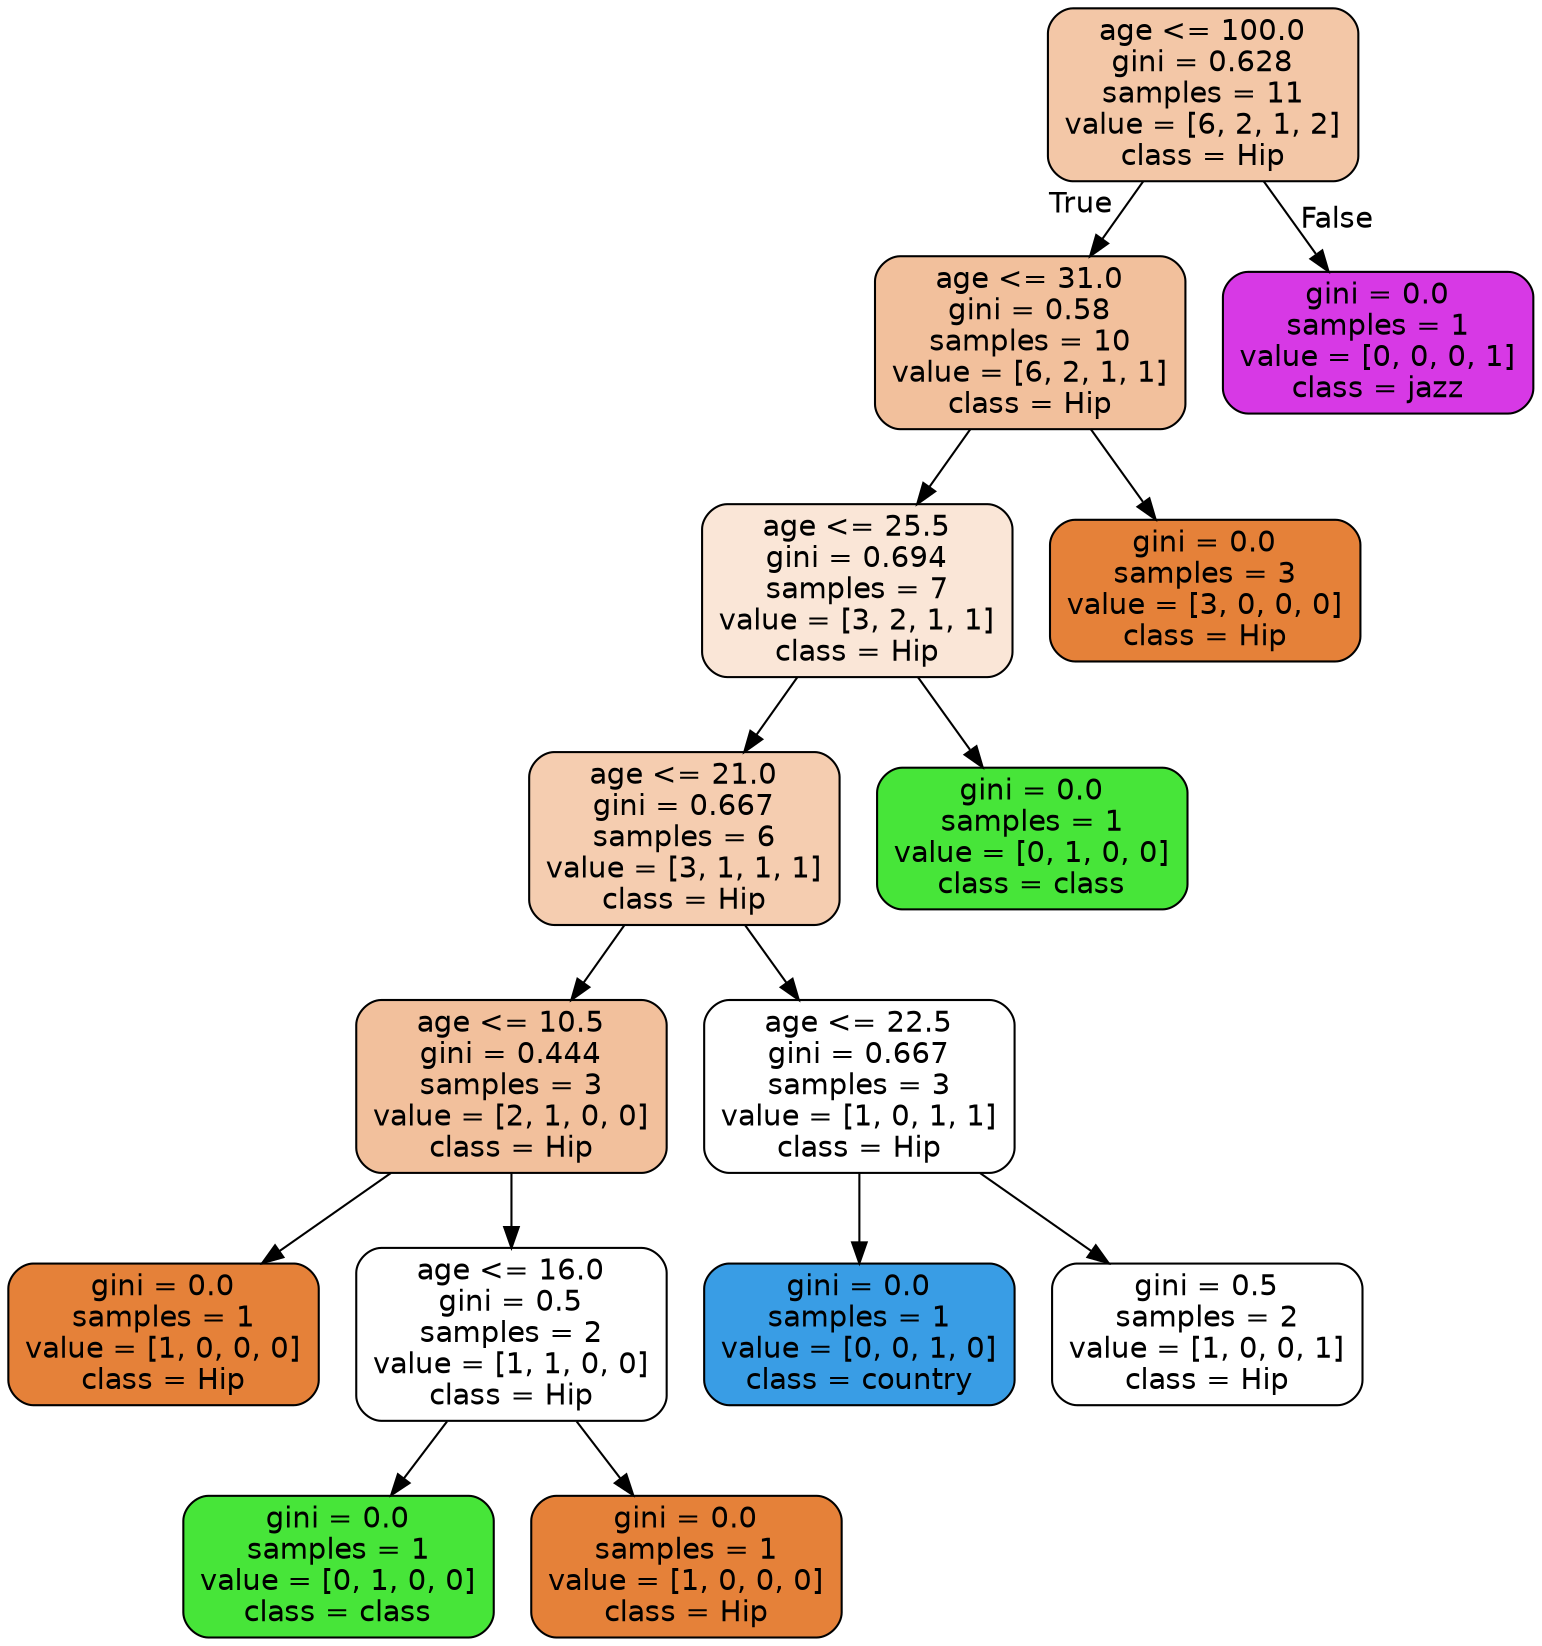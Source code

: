 digraph Tree {
node [shape=box, style="filled, rounded", color="black", fontname="helvetica"] ;
edge [fontname="helvetica"] ;
0 [label="age <= 100.0\ngini = 0.628\nsamples = 11\nvalue = [6, 2, 1, 2]\nclass = Hip", fillcolor="#f3c7a7"] ;
1 [label="age <= 31.0\ngini = 0.58\nsamples = 10\nvalue = [6, 2, 1, 1]\nclass = Hip", fillcolor="#f2c09c"] ;
0 -> 1 [labeldistance=2.5, labelangle=45, headlabel="True"] ;
2 [label="age <= 25.5\ngini = 0.694\nsamples = 7\nvalue = [3, 2, 1, 1]\nclass = Hip", fillcolor="#fae6d7"] ;
1 -> 2 ;
3 [label="age <= 21.0\ngini = 0.667\nsamples = 6\nvalue = [3, 1, 1, 1]\nclass = Hip", fillcolor="#f5cdb0"] ;
2 -> 3 ;
4 [label="age <= 10.5\ngini = 0.444\nsamples = 3\nvalue = [2, 1, 0, 0]\nclass = Hip", fillcolor="#f2c09c"] ;
3 -> 4 ;
5 [label="gini = 0.0\nsamples = 1\nvalue = [1, 0, 0, 0]\nclass = Hip", fillcolor="#e58139"] ;
4 -> 5 ;
6 [label="age <= 16.0\ngini = 0.5\nsamples = 2\nvalue = [1, 1, 0, 0]\nclass = Hip", fillcolor="#ffffff"] ;
4 -> 6 ;
7 [label="gini = 0.0\nsamples = 1\nvalue = [0, 1, 0, 0]\nclass = class", fillcolor="#47e539"] ;
6 -> 7 ;
8 [label="gini = 0.0\nsamples = 1\nvalue = [1, 0, 0, 0]\nclass = Hip", fillcolor="#e58139"] ;
6 -> 8 ;
9 [label="age <= 22.5\ngini = 0.667\nsamples = 3\nvalue = [1, 0, 1, 1]\nclass = Hip", fillcolor="#ffffff"] ;
3 -> 9 ;
10 [label="gini = 0.0\nsamples = 1\nvalue = [0, 0, 1, 0]\nclass = country", fillcolor="#399de5"] ;
9 -> 10 ;
11 [label="gini = 0.5\nsamples = 2\nvalue = [1, 0, 0, 1]\nclass = Hip", fillcolor="#ffffff"] ;
9 -> 11 ;
12 [label="gini = 0.0\nsamples = 1\nvalue = [0, 1, 0, 0]\nclass = class", fillcolor="#47e539"] ;
2 -> 12 ;
13 [label="gini = 0.0\nsamples = 3\nvalue = [3, 0, 0, 0]\nclass = Hip", fillcolor="#e58139"] ;
1 -> 13 ;
14 [label="gini = 0.0\nsamples = 1\nvalue = [0, 0, 0, 1]\nclass = jazz", fillcolor="#d739e5"] ;
0 -> 14 [labeldistance=2.5, labelangle=-45, headlabel="False"] ;
}